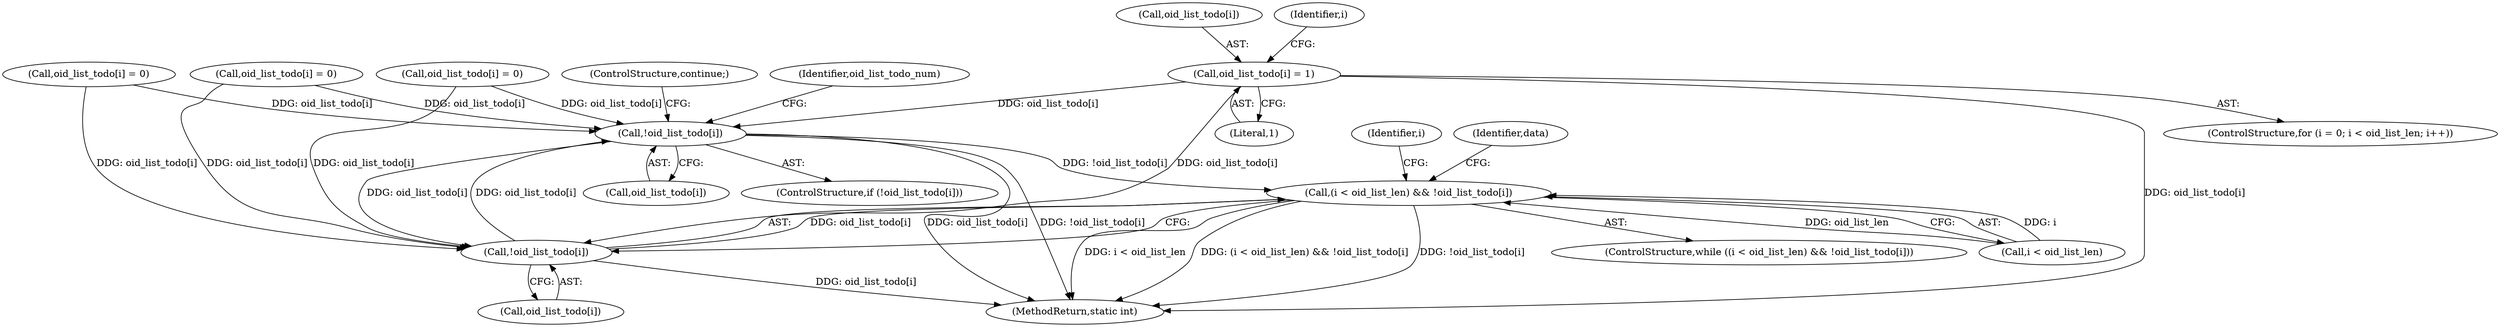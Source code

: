 digraph "0_collectd_d16c24542b2f96a194d43a73c2e5778822b9cb47@array" {
"1000261" [label="(Call,oid_list_todo[i] = 1)"];
"1000347" [label="(Call,!oid_list_todo[i])"];
"1000502" [label="(Call,(i < oid_list_len) && !oid_list_todo[i])"];
"1000506" [label="(Call,!oid_list_todo[i])"];
"1000678" [label="(Call,oid_list_todo[i] = 0)"];
"1000507" [label="(Call,oid_list_todo[i])"];
"1000503" [label="(Call,i < oid_list_len)"];
"1000886" [label="(MethodReturn,static int)"];
"1000348" [label="(Call,oid_list_todo[i])"];
"1000351" [label="(ControlStructure,continue;)"];
"1000252" [label="(ControlStructure,for (i = 0; i < oid_list_len; i++))"];
"1000262" [label="(Call,oid_list_todo[i])"];
"1000506" [label="(Call,!oid_list_todo[i])"];
"1000644" [label="(Call,oid_list_todo[i] = 0)"];
"1000347" [label="(Call,!oid_list_todo[i])"];
"1000260" [label="(Identifier,i)"];
"1000353" [label="(Identifier,oid_list_todo_num)"];
"1000575" [label="(Call,oid_list_todo[i] = 0)"];
"1000265" [label="(Literal,1)"];
"1000511" [label="(Identifier,i)"];
"1000346" [label="(ControlStructure,if (!oid_list_todo[i]))"];
"1000501" [label="(ControlStructure,while ((i < oid_list_len) && !oid_list_todo[i]))"];
"1000502" [label="(Call,(i < oid_list_len) && !oid_list_todo[i])"];
"1000261" [label="(Call,oid_list_todo[i] = 1)"];
"1000518" [label="(Identifier,data)"];
"1000261" -> "1000252"  [label="AST: "];
"1000261" -> "1000265"  [label="CFG: "];
"1000262" -> "1000261"  [label="AST: "];
"1000265" -> "1000261"  [label="AST: "];
"1000260" -> "1000261"  [label="CFG: "];
"1000261" -> "1000886"  [label="DDG: oid_list_todo[i]"];
"1000261" -> "1000347"  [label="DDG: oid_list_todo[i]"];
"1000261" -> "1000506"  [label="DDG: oid_list_todo[i]"];
"1000347" -> "1000346"  [label="AST: "];
"1000347" -> "1000348"  [label="CFG: "];
"1000348" -> "1000347"  [label="AST: "];
"1000351" -> "1000347"  [label="CFG: "];
"1000353" -> "1000347"  [label="CFG: "];
"1000347" -> "1000886"  [label="DDG: oid_list_todo[i]"];
"1000347" -> "1000886"  [label="DDG: !oid_list_todo[i]"];
"1000575" -> "1000347"  [label="DDG: oid_list_todo[i]"];
"1000644" -> "1000347"  [label="DDG: oid_list_todo[i]"];
"1000506" -> "1000347"  [label="DDG: oid_list_todo[i]"];
"1000678" -> "1000347"  [label="DDG: oid_list_todo[i]"];
"1000347" -> "1000502"  [label="DDG: !oid_list_todo[i]"];
"1000347" -> "1000506"  [label="DDG: oid_list_todo[i]"];
"1000502" -> "1000501"  [label="AST: "];
"1000502" -> "1000503"  [label="CFG: "];
"1000502" -> "1000506"  [label="CFG: "];
"1000503" -> "1000502"  [label="AST: "];
"1000506" -> "1000502"  [label="AST: "];
"1000511" -> "1000502"  [label="CFG: "];
"1000518" -> "1000502"  [label="CFG: "];
"1000502" -> "1000886"  [label="DDG: !oid_list_todo[i]"];
"1000502" -> "1000886"  [label="DDG: i < oid_list_len"];
"1000502" -> "1000886"  [label="DDG: (i < oid_list_len) && !oid_list_todo[i]"];
"1000503" -> "1000502"  [label="DDG: i"];
"1000503" -> "1000502"  [label="DDG: oid_list_len"];
"1000506" -> "1000502"  [label="DDG: oid_list_todo[i]"];
"1000506" -> "1000507"  [label="CFG: "];
"1000507" -> "1000506"  [label="AST: "];
"1000506" -> "1000886"  [label="DDG: oid_list_todo[i]"];
"1000575" -> "1000506"  [label="DDG: oid_list_todo[i]"];
"1000644" -> "1000506"  [label="DDG: oid_list_todo[i]"];
"1000678" -> "1000506"  [label="DDG: oid_list_todo[i]"];
}
